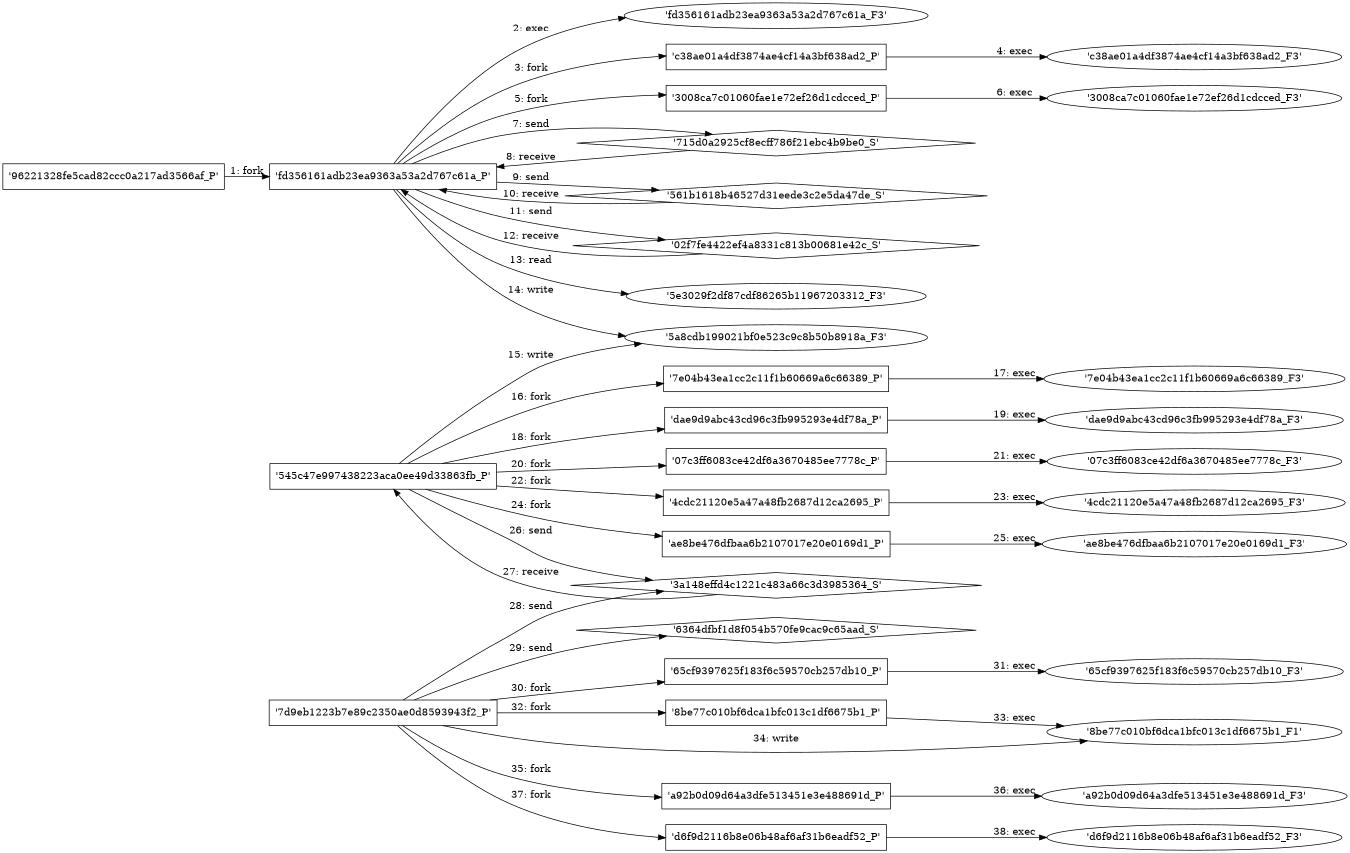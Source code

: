 digraph "D:\Learning\Paper\apt\基于CTI的攻击预警\Dataset\攻击图\ASGfromALLCTI\Threat Advisory HAFNIUM and Microsoft Exchange zero-day.dot" {
rankdir="LR"
size="9"
fixedsize="false"
splines="true"
nodesep=0.3
ranksep=0
fontsize=10
overlap="scalexy"
engine= "neato"
	"'96221328fe5cad82ccc0a217ad3566af_P'" [node_type=Process shape=box]
	"'fd356161adb23ea9363a53a2d767c61a_P'" [node_type=Process shape=box]
	"'96221328fe5cad82ccc0a217ad3566af_P'" -> "'fd356161adb23ea9363a53a2d767c61a_P'" [label="1: fork"]
	"'fd356161adb23ea9363a53a2d767c61a_P'" [node_type=Process shape=box]
	"'fd356161adb23ea9363a53a2d767c61a_F3'" [node_type=File shape=ellipse]
	"'fd356161adb23ea9363a53a2d767c61a_P'" -> "'fd356161adb23ea9363a53a2d767c61a_F3'" [label="2: exec"]
	"'fd356161adb23ea9363a53a2d767c61a_P'" [node_type=Process shape=box]
	"'c38ae01a4df3874ae4cf14a3bf638ad2_P'" [node_type=Process shape=box]
	"'fd356161adb23ea9363a53a2d767c61a_P'" -> "'c38ae01a4df3874ae4cf14a3bf638ad2_P'" [label="3: fork"]
	"'c38ae01a4df3874ae4cf14a3bf638ad2_P'" [node_type=Process shape=box]
	"'c38ae01a4df3874ae4cf14a3bf638ad2_F3'" [node_type=File shape=ellipse]
	"'c38ae01a4df3874ae4cf14a3bf638ad2_P'" -> "'c38ae01a4df3874ae4cf14a3bf638ad2_F3'" [label="4: exec"]
	"'fd356161adb23ea9363a53a2d767c61a_P'" [node_type=Process shape=box]
	"'3008ca7c01060fae1e72ef26d1cdcced_P'" [node_type=Process shape=box]
	"'fd356161adb23ea9363a53a2d767c61a_P'" -> "'3008ca7c01060fae1e72ef26d1cdcced_P'" [label="5: fork"]
	"'3008ca7c01060fae1e72ef26d1cdcced_P'" [node_type=Process shape=box]
	"'3008ca7c01060fae1e72ef26d1cdcced_F3'" [node_type=File shape=ellipse]
	"'3008ca7c01060fae1e72ef26d1cdcced_P'" -> "'3008ca7c01060fae1e72ef26d1cdcced_F3'" [label="6: exec"]
	"'715d0a2925cf8ecff786f21ebc4b9be0_S'" [node_type=Socket shape=diamond]
	"'fd356161adb23ea9363a53a2d767c61a_P'" [node_type=Process shape=box]
	"'fd356161adb23ea9363a53a2d767c61a_P'" -> "'715d0a2925cf8ecff786f21ebc4b9be0_S'" [label="7: send"]
	"'715d0a2925cf8ecff786f21ebc4b9be0_S'" -> "'fd356161adb23ea9363a53a2d767c61a_P'" [label="8: receive"]
	"'561b1618b46527d31eede3c2e5da47de_S'" [node_type=Socket shape=diamond]
	"'fd356161adb23ea9363a53a2d767c61a_P'" [node_type=Process shape=box]
	"'fd356161adb23ea9363a53a2d767c61a_P'" -> "'561b1618b46527d31eede3c2e5da47de_S'" [label="9: send"]
	"'561b1618b46527d31eede3c2e5da47de_S'" -> "'fd356161adb23ea9363a53a2d767c61a_P'" [label="10: receive"]
	"'02f7fe4422ef4a8331c813b00681e42c_S'" [node_type=Socket shape=diamond]
	"'fd356161adb23ea9363a53a2d767c61a_P'" [node_type=Process shape=box]
	"'fd356161adb23ea9363a53a2d767c61a_P'" -> "'02f7fe4422ef4a8331c813b00681e42c_S'" [label="11: send"]
	"'02f7fe4422ef4a8331c813b00681e42c_S'" -> "'fd356161adb23ea9363a53a2d767c61a_P'" [label="12: receive"]
	"'5e3029f2df87cdf86265b11967203312_F3'" [node_type=file shape=ellipse]
	"'fd356161adb23ea9363a53a2d767c61a_P'" [node_type=Process shape=box]
	"'fd356161adb23ea9363a53a2d767c61a_P'" -> "'5e3029f2df87cdf86265b11967203312_F3'" [label="13: read"]
	"'5a8cdb199021bf0e523c9c8b50b8918a_F3'" [node_type=file shape=ellipse]
	"'fd356161adb23ea9363a53a2d767c61a_P'" [node_type=Process shape=box]
	"'fd356161adb23ea9363a53a2d767c61a_P'" -> "'5a8cdb199021bf0e523c9c8b50b8918a_F3'" [label="14: write"]
	"'5a8cdb199021bf0e523c9c8b50b8918a_F3'" [node_type=file shape=ellipse]
	"'545c47e997438223aca0ee49d33863fb_P'" [node_type=Process shape=box]
	"'545c47e997438223aca0ee49d33863fb_P'" -> "'5a8cdb199021bf0e523c9c8b50b8918a_F3'" [label="15: write"]
	"'545c47e997438223aca0ee49d33863fb_P'" [node_type=Process shape=box]
	"'7e04b43ea1cc2c11f1b60669a6c66389_P'" [node_type=Process shape=box]
	"'545c47e997438223aca0ee49d33863fb_P'" -> "'7e04b43ea1cc2c11f1b60669a6c66389_P'" [label="16: fork"]
	"'7e04b43ea1cc2c11f1b60669a6c66389_P'" [node_type=Process shape=box]
	"'7e04b43ea1cc2c11f1b60669a6c66389_F3'" [node_type=File shape=ellipse]
	"'7e04b43ea1cc2c11f1b60669a6c66389_P'" -> "'7e04b43ea1cc2c11f1b60669a6c66389_F3'" [label="17: exec"]
	"'545c47e997438223aca0ee49d33863fb_P'" [node_type=Process shape=box]
	"'dae9d9abc43cd96c3fb995293e4df78a_P'" [node_type=Process shape=box]
	"'545c47e997438223aca0ee49d33863fb_P'" -> "'dae9d9abc43cd96c3fb995293e4df78a_P'" [label="18: fork"]
	"'dae9d9abc43cd96c3fb995293e4df78a_P'" [node_type=Process shape=box]
	"'dae9d9abc43cd96c3fb995293e4df78a_F3'" [node_type=File shape=ellipse]
	"'dae9d9abc43cd96c3fb995293e4df78a_P'" -> "'dae9d9abc43cd96c3fb995293e4df78a_F3'" [label="19: exec"]
	"'545c47e997438223aca0ee49d33863fb_P'" [node_type=Process shape=box]
	"'07c3ff6083ce42df6a3670485ee7778c_P'" [node_type=Process shape=box]
	"'545c47e997438223aca0ee49d33863fb_P'" -> "'07c3ff6083ce42df6a3670485ee7778c_P'" [label="20: fork"]
	"'07c3ff6083ce42df6a3670485ee7778c_P'" [node_type=Process shape=box]
	"'07c3ff6083ce42df6a3670485ee7778c_F3'" [node_type=File shape=ellipse]
	"'07c3ff6083ce42df6a3670485ee7778c_P'" -> "'07c3ff6083ce42df6a3670485ee7778c_F3'" [label="21: exec"]
	"'545c47e997438223aca0ee49d33863fb_P'" [node_type=Process shape=box]
	"'4cdc21120e5a47a48fb2687d12ca2695_P'" [node_type=Process shape=box]
	"'545c47e997438223aca0ee49d33863fb_P'" -> "'4cdc21120e5a47a48fb2687d12ca2695_P'" [label="22: fork"]
	"'4cdc21120e5a47a48fb2687d12ca2695_P'" [node_type=Process shape=box]
	"'4cdc21120e5a47a48fb2687d12ca2695_F3'" [node_type=File shape=ellipse]
	"'4cdc21120e5a47a48fb2687d12ca2695_P'" -> "'4cdc21120e5a47a48fb2687d12ca2695_F3'" [label="23: exec"]
	"'545c47e997438223aca0ee49d33863fb_P'" [node_type=Process shape=box]
	"'ae8be476dfbaa6b2107017e20e0169d1_P'" [node_type=Process shape=box]
	"'545c47e997438223aca0ee49d33863fb_P'" -> "'ae8be476dfbaa6b2107017e20e0169d1_P'" [label="24: fork"]
	"'ae8be476dfbaa6b2107017e20e0169d1_P'" [node_type=Process shape=box]
	"'ae8be476dfbaa6b2107017e20e0169d1_F3'" [node_type=File shape=ellipse]
	"'ae8be476dfbaa6b2107017e20e0169d1_P'" -> "'ae8be476dfbaa6b2107017e20e0169d1_F3'" [label="25: exec"]
	"'3a148effd4c1221c483a66c3d3985364_S'" [node_type=Socket shape=diamond]
	"'545c47e997438223aca0ee49d33863fb_P'" [node_type=Process shape=box]
	"'545c47e997438223aca0ee49d33863fb_P'" -> "'3a148effd4c1221c483a66c3d3985364_S'" [label="26: send"]
	"'3a148effd4c1221c483a66c3d3985364_S'" -> "'545c47e997438223aca0ee49d33863fb_P'" [label="27: receive"]
	"'3a148effd4c1221c483a66c3d3985364_S'" [node_type=Socket shape=diamond]
	"'7d9eb1223b7e89c2350ae0d8593943f2_P'" [node_type=Process shape=box]
	"'7d9eb1223b7e89c2350ae0d8593943f2_P'" -> "'3a148effd4c1221c483a66c3d3985364_S'" [label="28: send"]
	"'6364dfbf1d8f054b570fe9cac9c65aad_S'" [node_type=Socket shape=diamond]
	"'7d9eb1223b7e89c2350ae0d8593943f2_P'" [node_type=Process shape=box]
	"'7d9eb1223b7e89c2350ae0d8593943f2_P'" -> "'6364dfbf1d8f054b570fe9cac9c65aad_S'" [label="29: send"]
	"'7d9eb1223b7e89c2350ae0d8593943f2_P'" [node_type=Process shape=box]
	"'65cf9397625f183f6c59570cb257db10_P'" [node_type=Process shape=box]
	"'7d9eb1223b7e89c2350ae0d8593943f2_P'" -> "'65cf9397625f183f6c59570cb257db10_P'" [label="30: fork"]
	"'65cf9397625f183f6c59570cb257db10_P'" [node_type=Process shape=box]
	"'65cf9397625f183f6c59570cb257db10_F3'" [node_type=File shape=ellipse]
	"'65cf9397625f183f6c59570cb257db10_P'" -> "'65cf9397625f183f6c59570cb257db10_F3'" [label="31: exec"]
	"'7d9eb1223b7e89c2350ae0d8593943f2_P'" [node_type=Process shape=box]
	"'8be77c010bf6dca1bfc013c1df6675b1_P'" [node_type=Process shape=box]
	"'7d9eb1223b7e89c2350ae0d8593943f2_P'" -> "'8be77c010bf6dca1bfc013c1df6675b1_P'" [label="32: fork"]
	"'8be77c010bf6dca1bfc013c1df6675b1_P'" [node_type=Process shape=box]
	"'8be77c010bf6dca1bfc013c1df6675b1_F1'" [node_type=File shape=ellipse]
	"'8be77c010bf6dca1bfc013c1df6675b1_P'" -> "'8be77c010bf6dca1bfc013c1df6675b1_F1'" [label="33: exec"]
	"'8be77c010bf6dca1bfc013c1df6675b1_F1'" [node_type=file shape=ellipse]
	"'7d9eb1223b7e89c2350ae0d8593943f2_P'" [node_type=Process shape=box]
	"'7d9eb1223b7e89c2350ae0d8593943f2_P'" -> "'8be77c010bf6dca1bfc013c1df6675b1_F1'" [label="34: write"]
	"'7d9eb1223b7e89c2350ae0d8593943f2_P'" [node_type=Process shape=box]
	"'a92b0d09d64a3dfe513451e3e488691d_P'" [node_type=Process shape=box]
	"'7d9eb1223b7e89c2350ae0d8593943f2_P'" -> "'a92b0d09d64a3dfe513451e3e488691d_P'" [label="35: fork"]
	"'a92b0d09d64a3dfe513451e3e488691d_P'" [node_type=Process shape=box]
	"'a92b0d09d64a3dfe513451e3e488691d_F3'" [node_type=File shape=ellipse]
	"'a92b0d09d64a3dfe513451e3e488691d_P'" -> "'a92b0d09d64a3dfe513451e3e488691d_F3'" [label="36: exec"]
	"'7d9eb1223b7e89c2350ae0d8593943f2_P'" [node_type=Process shape=box]
	"'d6f9d2116b8e06b48af6af31b6eadf52_P'" [node_type=Process shape=box]
	"'7d9eb1223b7e89c2350ae0d8593943f2_P'" -> "'d6f9d2116b8e06b48af6af31b6eadf52_P'" [label="37: fork"]
	"'d6f9d2116b8e06b48af6af31b6eadf52_P'" [node_type=Process shape=box]
	"'d6f9d2116b8e06b48af6af31b6eadf52_F3'" [node_type=File shape=ellipse]
	"'d6f9d2116b8e06b48af6af31b6eadf52_P'" -> "'d6f9d2116b8e06b48af6af31b6eadf52_F3'" [label="38: exec"]
}
